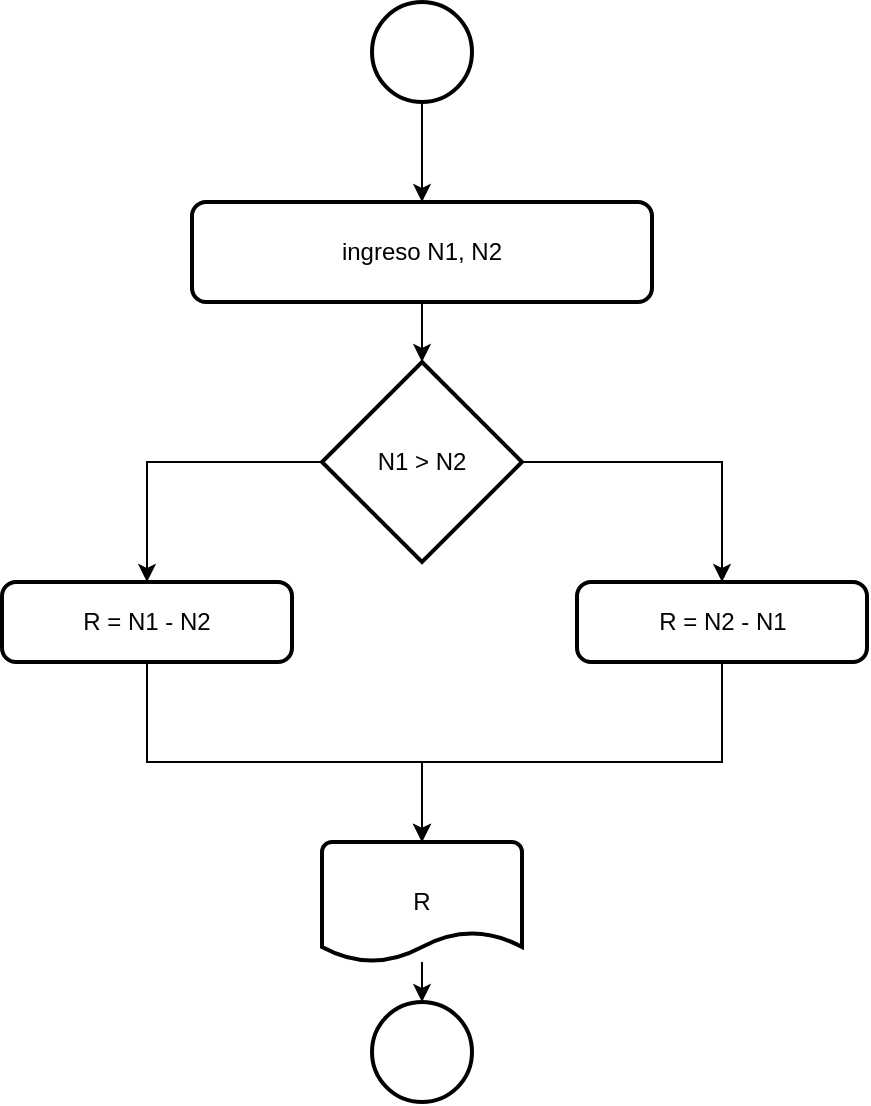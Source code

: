 <mxfile version="20.2.3" type="device"><diagram id="C5RBs43oDa-KdzZeNtuy" name="Page-1"><mxGraphModel dx="719" dy="1024" grid="1" gridSize="10" guides="1" tooltips="1" connect="1" arrows="1" fold="1" page="1" pageScale="1" pageWidth="827" pageHeight="1169" math="0" shadow="0"><root><mxCell id="WIyWlLk6GJQsqaUBKTNV-0"/><mxCell id="WIyWlLk6GJQsqaUBKTNV-1" parent="WIyWlLk6GJQsqaUBKTNV-0"/><mxCell id="tQeUCG8s3NDjjteU7PGv-13" style="edgeStyle=orthogonalEdgeStyle;rounded=0;orthogonalLoop=1;jettySize=auto;html=1;entryX=0.5;entryY=0;entryDx=0;entryDy=0;" parent="WIyWlLk6GJQsqaUBKTNV-1" source="tQeUCG8s3NDjjteU7PGv-0" target="tQeUCG8s3NDjjteU7PGv-2" edge="1"><mxGeometry relative="1" as="geometry"/></mxCell><mxCell id="tQeUCG8s3NDjjteU7PGv-0" value="" style="strokeWidth=2;html=1;shape=mxgraph.flowchart.start_2;whiteSpace=wrap;" parent="WIyWlLk6GJQsqaUBKTNV-1" vertex="1"><mxGeometry x="355" y="20" width="50" height="50" as="geometry"/></mxCell><mxCell id="tQeUCG8s3NDjjteU7PGv-1" value="" style="strokeWidth=2;html=1;shape=mxgraph.flowchart.start_2;whiteSpace=wrap;" parent="WIyWlLk6GJQsqaUBKTNV-1" vertex="1"><mxGeometry x="355" y="520" width="50" height="50" as="geometry"/></mxCell><mxCell id="tQeUCG8s3NDjjteU7PGv-8" style="edgeStyle=orthogonalEdgeStyle;rounded=0;orthogonalLoop=1;jettySize=auto;html=1;" parent="WIyWlLk6GJQsqaUBKTNV-1" source="tQeUCG8s3NDjjteU7PGv-2" target="tQeUCG8s3NDjjteU7PGv-4" edge="1"><mxGeometry relative="1" as="geometry"/></mxCell><mxCell id="tQeUCG8s3NDjjteU7PGv-2" value="ingreso N1, N2" style="rounded=1;whiteSpace=wrap;html=1;absoluteArcSize=1;arcSize=14;strokeWidth=2;" parent="WIyWlLk6GJQsqaUBKTNV-1" vertex="1"><mxGeometry x="265" y="120" width="230" height="50" as="geometry"/></mxCell><mxCell id="tQeUCG8s3NDjjteU7PGv-32" style="edgeStyle=orthogonalEdgeStyle;rounded=0;orthogonalLoop=1;jettySize=auto;html=1;entryX=0.5;entryY=0;entryDx=0;entryDy=0;" parent="WIyWlLk6GJQsqaUBKTNV-1" source="tQeUCG8s3NDjjteU7PGv-4" target="tQeUCG8s3NDjjteU7PGv-30" edge="1"><mxGeometry relative="1" as="geometry"/></mxCell><mxCell id="tQeUCG8s3NDjjteU7PGv-35" style="edgeStyle=orthogonalEdgeStyle;rounded=0;orthogonalLoop=1;jettySize=auto;html=1;" parent="WIyWlLk6GJQsqaUBKTNV-1" source="tQeUCG8s3NDjjteU7PGv-4" target="tQeUCG8s3NDjjteU7PGv-34" edge="1"><mxGeometry relative="1" as="geometry"/></mxCell><mxCell id="tQeUCG8s3NDjjteU7PGv-4" value="N1 &amp;gt; N2" style="strokeWidth=2;html=1;shape=mxgraph.flowchart.decision;whiteSpace=wrap;" parent="WIyWlLk6GJQsqaUBKTNV-1" vertex="1"><mxGeometry x="330" y="200" width="100" height="100" as="geometry"/></mxCell><mxCell id="tQeUCG8s3NDjjteU7PGv-37" style="edgeStyle=orthogonalEdgeStyle;rounded=0;orthogonalLoop=1;jettySize=auto;html=1;entryX=0.5;entryY=0;entryDx=0;entryDy=0;entryPerimeter=0;" parent="WIyWlLk6GJQsqaUBKTNV-1" source="tQeUCG8s3NDjjteU7PGv-30" target="tQeUCG8s3NDjjteU7PGv-38" edge="1"><mxGeometry relative="1" as="geometry"><mxPoint x="380" y="500" as="targetPoint"/><Array as="points"><mxPoint x="530" y="400"/><mxPoint x="380" y="400"/><mxPoint x="380" y="440"/></Array></mxGeometry></mxCell><mxCell id="tQeUCG8s3NDjjteU7PGv-30" value="R = N2 - N1" style="rounded=1;whiteSpace=wrap;html=1;absoluteArcSize=1;arcSize=14;strokeWidth=2;" parent="WIyWlLk6GJQsqaUBKTNV-1" vertex="1"><mxGeometry x="457.5" y="310" width="145" height="40" as="geometry"/></mxCell><mxCell id="tQeUCG8s3NDjjteU7PGv-36" style="edgeStyle=orthogonalEdgeStyle;rounded=0;orthogonalLoop=1;jettySize=auto;html=1;entryX=0.5;entryY=0;entryDx=0;entryDy=0;entryPerimeter=0;" parent="WIyWlLk6GJQsqaUBKTNV-1" source="tQeUCG8s3NDjjteU7PGv-34" target="tQeUCG8s3NDjjteU7PGv-38" edge="1"><mxGeometry relative="1" as="geometry"><Array as="points"><mxPoint x="243" y="400"/><mxPoint x="380" y="400"/><mxPoint x="380" y="440"/></Array></mxGeometry></mxCell><mxCell id="tQeUCG8s3NDjjteU7PGv-34" value="R = N1 - N2" style="rounded=1;whiteSpace=wrap;html=1;absoluteArcSize=1;arcSize=14;strokeWidth=2;" parent="WIyWlLk6GJQsqaUBKTNV-1" vertex="1"><mxGeometry x="170" y="310" width="145" height="40" as="geometry"/></mxCell><mxCell id="tQeUCG8s3NDjjteU7PGv-39" style="edgeStyle=orthogonalEdgeStyle;rounded=0;orthogonalLoop=1;jettySize=auto;html=1;" parent="WIyWlLk6GJQsqaUBKTNV-1" source="tQeUCG8s3NDjjteU7PGv-38" target="tQeUCG8s3NDjjteU7PGv-1" edge="1"><mxGeometry relative="1" as="geometry"/></mxCell><mxCell id="tQeUCG8s3NDjjteU7PGv-38" value="R" style="strokeWidth=2;html=1;shape=mxgraph.flowchart.document2;whiteSpace=wrap;size=0.25;" parent="WIyWlLk6GJQsqaUBKTNV-1" vertex="1"><mxGeometry x="330" y="440" width="100" height="60" as="geometry"/></mxCell></root></mxGraphModel></diagram></mxfile>